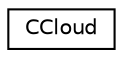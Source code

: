 digraph G
{
  edge [fontname="Helvetica",fontsize="10",labelfontname="Helvetica",labelfontsize="10"];
  node [fontname="Helvetica",fontsize="10",shape=record];
  rankdir="LR";
  Node1 [label="CCloud",height=0.2,width=0.4,color="black", fillcolor="white", style="filled",URL="$class_c_cloud.html"];
}
